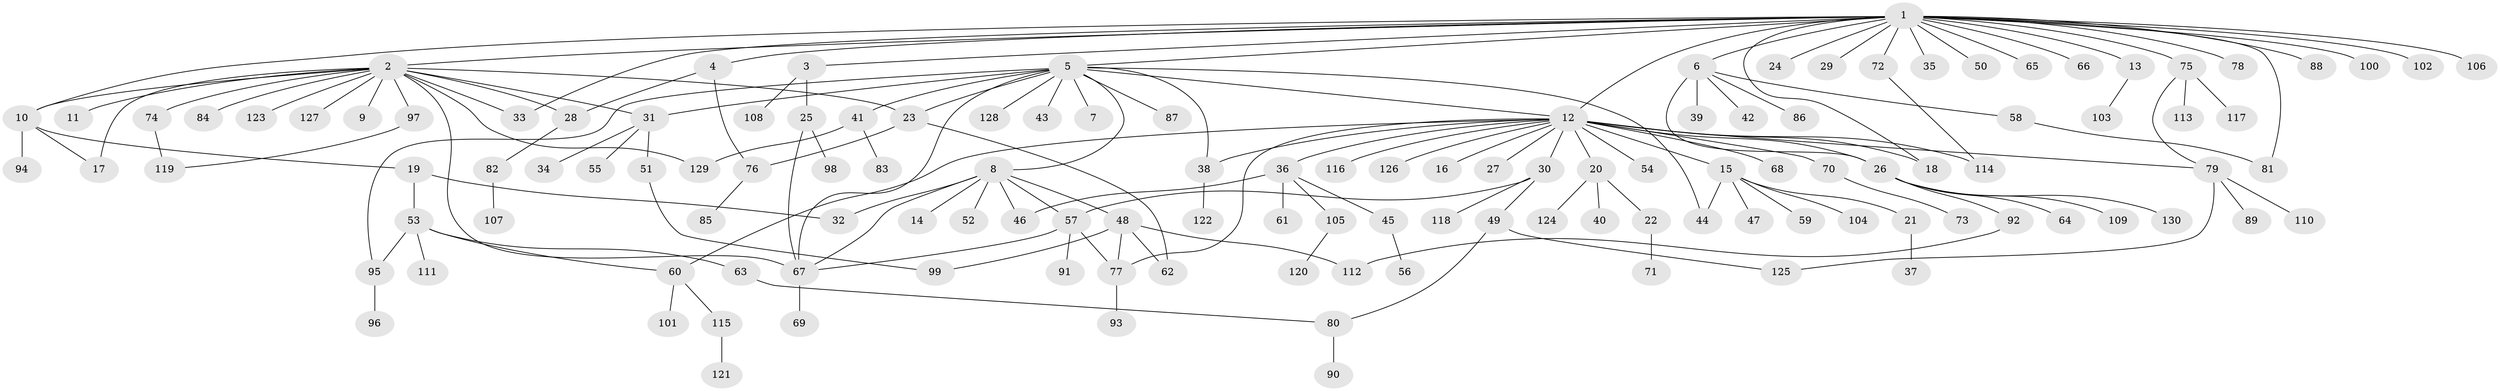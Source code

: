 // coarse degree distribution, {23: 0.00980392156862745, 17: 0.0196078431372549, 4: 0.06862745098039216, 6: 0.029411764705882353, 1: 0.5784313725490197, 7: 0.029411764705882353, 19: 0.00980392156862745, 2: 0.19607843137254902, 5: 0.0392156862745098, 3: 0.0196078431372549}
// Generated by graph-tools (version 1.1) at 2025/23/03/03/25 07:23:55]
// undirected, 130 vertices, 162 edges
graph export_dot {
graph [start="1"]
  node [color=gray90,style=filled];
  1;
  2;
  3;
  4;
  5;
  6;
  7;
  8;
  9;
  10;
  11;
  12;
  13;
  14;
  15;
  16;
  17;
  18;
  19;
  20;
  21;
  22;
  23;
  24;
  25;
  26;
  27;
  28;
  29;
  30;
  31;
  32;
  33;
  34;
  35;
  36;
  37;
  38;
  39;
  40;
  41;
  42;
  43;
  44;
  45;
  46;
  47;
  48;
  49;
  50;
  51;
  52;
  53;
  54;
  55;
  56;
  57;
  58;
  59;
  60;
  61;
  62;
  63;
  64;
  65;
  66;
  67;
  68;
  69;
  70;
  71;
  72;
  73;
  74;
  75;
  76;
  77;
  78;
  79;
  80;
  81;
  82;
  83;
  84;
  85;
  86;
  87;
  88;
  89;
  90;
  91;
  92;
  93;
  94;
  95;
  96;
  97;
  98;
  99;
  100;
  101;
  102;
  103;
  104;
  105;
  106;
  107;
  108;
  109;
  110;
  111;
  112;
  113;
  114;
  115;
  116;
  117;
  118;
  119;
  120;
  121;
  122;
  123;
  124;
  125;
  126;
  127;
  128;
  129;
  130;
  1 -- 2;
  1 -- 3;
  1 -- 4;
  1 -- 5;
  1 -- 6;
  1 -- 10;
  1 -- 12;
  1 -- 13;
  1 -- 18;
  1 -- 24;
  1 -- 29;
  1 -- 33;
  1 -- 35;
  1 -- 50;
  1 -- 65;
  1 -- 66;
  1 -- 72;
  1 -- 75;
  1 -- 78;
  1 -- 81;
  1 -- 88;
  1 -- 100;
  1 -- 102;
  1 -- 106;
  2 -- 9;
  2 -- 10;
  2 -- 11;
  2 -- 17;
  2 -- 23;
  2 -- 28;
  2 -- 31;
  2 -- 33;
  2 -- 67;
  2 -- 74;
  2 -- 84;
  2 -- 97;
  2 -- 123;
  2 -- 127;
  2 -- 129;
  3 -- 25;
  3 -- 108;
  4 -- 28;
  4 -- 76;
  5 -- 7;
  5 -- 8;
  5 -- 12;
  5 -- 23;
  5 -- 31;
  5 -- 38;
  5 -- 41;
  5 -- 43;
  5 -- 44;
  5 -- 67;
  5 -- 87;
  5 -- 95;
  5 -- 128;
  6 -- 26;
  6 -- 39;
  6 -- 42;
  6 -- 58;
  6 -- 86;
  8 -- 14;
  8 -- 32;
  8 -- 46;
  8 -- 48;
  8 -- 52;
  8 -- 57;
  8 -- 67;
  10 -- 17;
  10 -- 19;
  10 -- 94;
  12 -- 15;
  12 -- 16;
  12 -- 18;
  12 -- 20;
  12 -- 26;
  12 -- 27;
  12 -- 30;
  12 -- 36;
  12 -- 38;
  12 -- 54;
  12 -- 60;
  12 -- 68;
  12 -- 70;
  12 -- 77;
  12 -- 79;
  12 -- 114;
  12 -- 116;
  12 -- 126;
  13 -- 103;
  15 -- 21;
  15 -- 44;
  15 -- 47;
  15 -- 59;
  15 -- 104;
  19 -- 32;
  19 -- 53;
  20 -- 22;
  20 -- 40;
  20 -- 124;
  21 -- 37;
  22 -- 71;
  23 -- 62;
  23 -- 76;
  25 -- 67;
  25 -- 98;
  26 -- 64;
  26 -- 92;
  26 -- 109;
  26 -- 130;
  28 -- 82;
  30 -- 49;
  30 -- 57;
  30 -- 118;
  31 -- 34;
  31 -- 51;
  31 -- 55;
  36 -- 45;
  36 -- 46;
  36 -- 61;
  36 -- 105;
  38 -- 122;
  41 -- 83;
  41 -- 129;
  45 -- 56;
  48 -- 62;
  48 -- 77;
  48 -- 99;
  48 -- 112;
  49 -- 80;
  49 -- 125;
  51 -- 99;
  53 -- 60;
  53 -- 63;
  53 -- 95;
  53 -- 111;
  57 -- 67;
  57 -- 77;
  57 -- 91;
  58 -- 81;
  60 -- 101;
  60 -- 115;
  63 -- 80;
  67 -- 69;
  70 -- 73;
  72 -- 114;
  74 -- 119;
  75 -- 79;
  75 -- 113;
  75 -- 117;
  76 -- 85;
  77 -- 93;
  79 -- 89;
  79 -- 110;
  79 -- 125;
  80 -- 90;
  82 -- 107;
  92 -- 112;
  95 -- 96;
  97 -- 119;
  105 -- 120;
  115 -- 121;
}
